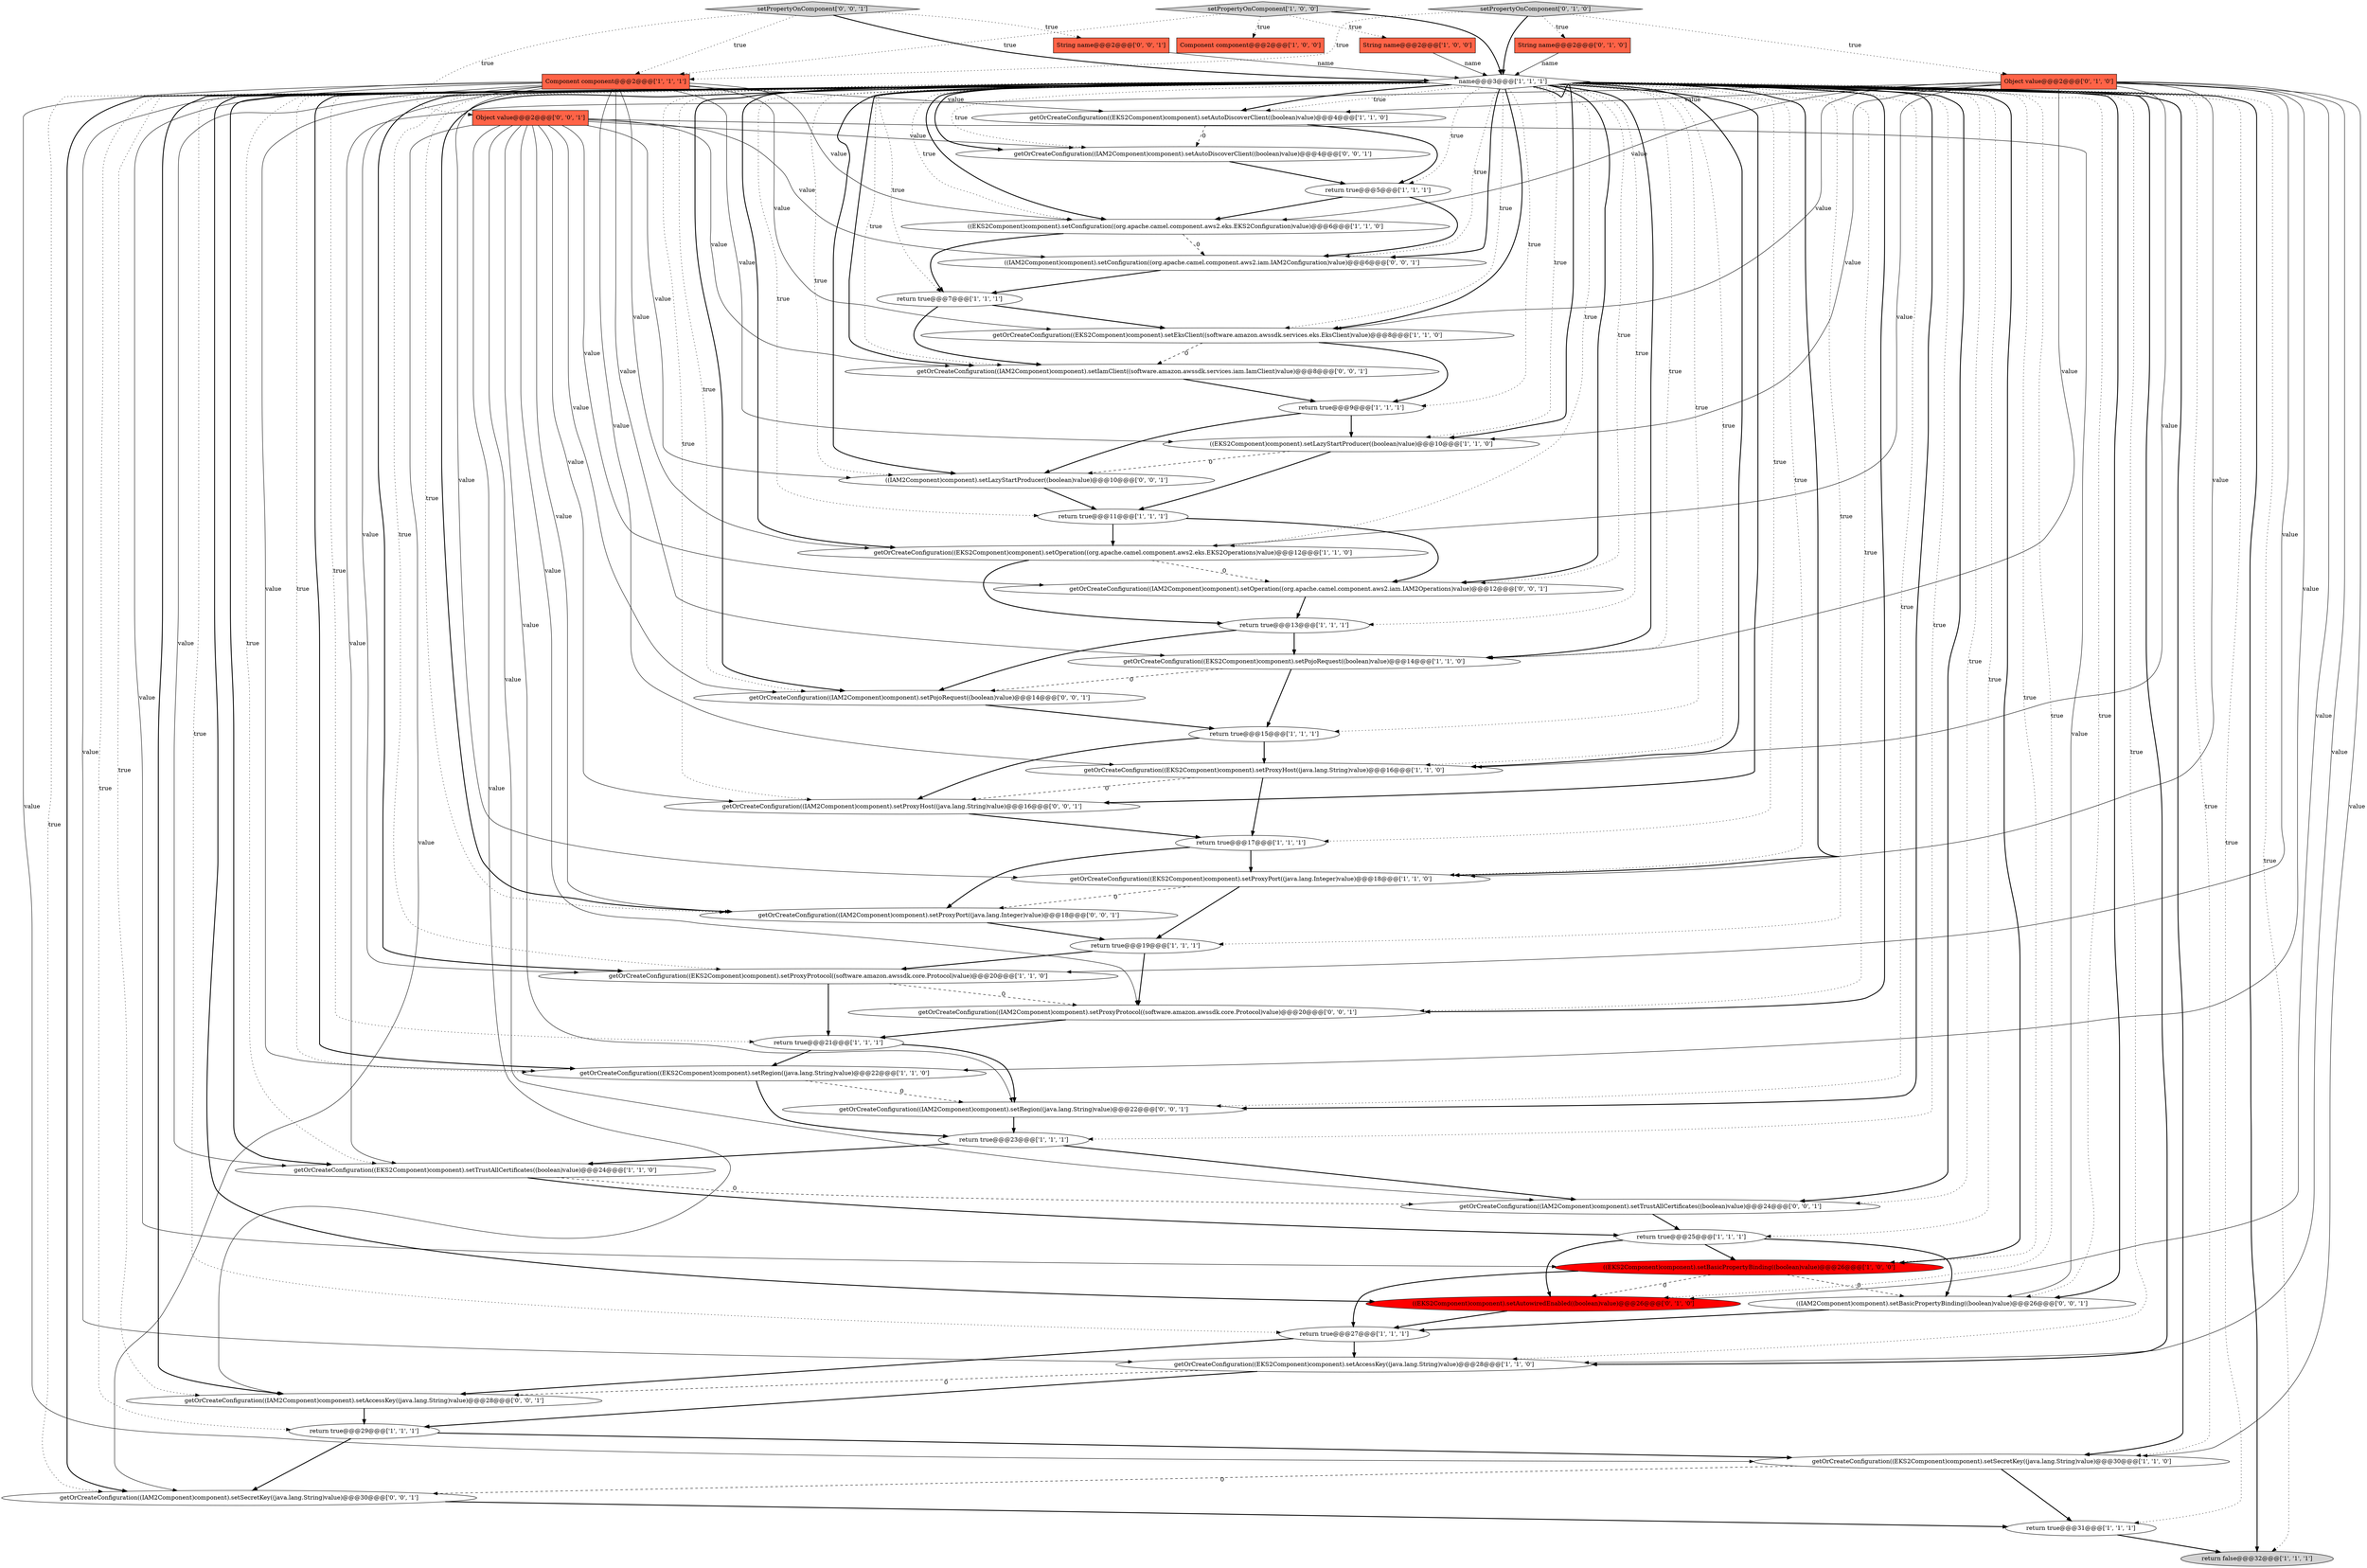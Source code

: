 digraph {
30 [style = filled, label = "return true@@@7@@@['1', '1', '1']", fillcolor = white, shape = ellipse image = "AAA0AAABBB1BBB"];
40 [style = filled, label = "getOrCreateConfiguration((IAM2Component)component).setSecretKey((java.lang.String)value)@@@30@@@['0', '0', '1']", fillcolor = white, shape = ellipse image = "AAA0AAABBB3BBB"];
49 [style = filled, label = "getOrCreateConfiguration((IAM2Component)component).setProxyPort((java.lang.Integer)value)@@@18@@@['0', '0', '1']", fillcolor = white, shape = ellipse image = "AAA0AAABBB3BBB"];
9 [style = filled, label = "return true@@@31@@@['1', '1', '1']", fillcolor = white, shape = ellipse image = "AAA0AAABBB1BBB"];
46 [style = filled, label = "getOrCreateConfiguration((IAM2Component)component).setPojoRequest((boolean)value)@@@14@@@['0', '0', '1']", fillcolor = white, shape = ellipse image = "AAA0AAABBB3BBB"];
22 [style = filled, label = "Component component@@@2@@@['1', '0', '0']", fillcolor = tomato, shape = box image = "AAA0AAABBB1BBB"];
52 [style = filled, label = "getOrCreateConfiguration((IAM2Component)component).setAutoDiscoverClient((boolean)value)@@@4@@@['0', '0', '1']", fillcolor = white, shape = ellipse image = "AAA0AAABBB3BBB"];
54 [style = filled, label = "getOrCreateConfiguration((IAM2Component)component).setProxyHost((java.lang.String)value)@@@16@@@['0', '0', '1']", fillcolor = white, shape = ellipse image = "AAA0AAABBB3BBB"];
27 [style = filled, label = "return false@@@32@@@['1', '1', '1']", fillcolor = lightgray, shape = ellipse image = "AAA0AAABBB1BBB"];
28 [style = filled, label = "return true@@@9@@@['1', '1', '1']", fillcolor = white, shape = ellipse image = "AAA0AAABBB1BBB"];
29 [style = filled, label = "getOrCreateConfiguration((EKS2Component)component).setOperation((org.apache.camel.component.aws2.eks.EKS2Operations)value)@@@12@@@['1', '1', '0']", fillcolor = white, shape = ellipse image = "AAA0AAABBB1BBB"];
4 [style = filled, label = "getOrCreateConfiguration((EKS2Component)component).setAutoDiscoverClient((boolean)value)@@@4@@@['1', '1', '0']", fillcolor = white, shape = ellipse image = "AAA0AAABBB1BBB"];
12 [style = filled, label = "getOrCreateConfiguration((EKS2Component)component).setEksClient((software.amazon.awssdk.services.eks.EksClient)value)@@@8@@@['1', '1', '0']", fillcolor = white, shape = ellipse image = "AAA0AAABBB1BBB"];
2 [style = filled, label = "return true@@@23@@@['1', '1', '1']", fillcolor = white, shape = ellipse image = "AAA0AAABBB1BBB"];
14 [style = filled, label = "getOrCreateConfiguration((EKS2Component)component).setProxyHost((java.lang.String)value)@@@16@@@['1', '1', '0']", fillcolor = white, shape = ellipse image = "AAA0AAABBB1BBB"];
25 [style = filled, label = "((EKS2Component)component).setBasicPropertyBinding((boolean)value)@@@26@@@['1', '0', '0']", fillcolor = red, shape = ellipse image = "AAA1AAABBB1BBB"];
39 [style = filled, label = "String name@@@2@@@['0', '0', '1']", fillcolor = tomato, shape = box image = "AAA0AAABBB3BBB"];
15 [style = filled, label = "getOrCreateConfiguration((EKS2Component)component).setProxyPort((java.lang.Integer)value)@@@18@@@['1', '1', '0']", fillcolor = white, shape = ellipse image = "AAA0AAABBB1BBB"];
1 [style = filled, label = "return true@@@17@@@['1', '1', '1']", fillcolor = white, shape = ellipse image = "AAA0AAABBB1BBB"];
45 [style = filled, label = "getOrCreateConfiguration((IAM2Component)component).setAccessKey((java.lang.String)value)@@@28@@@['0', '0', '1']", fillcolor = white, shape = ellipse image = "AAA0AAABBB3BBB"];
20 [style = filled, label = "String name@@@2@@@['1', '0', '0']", fillcolor = tomato, shape = box image = "AAA0AAABBB1BBB"];
16 [style = filled, label = "getOrCreateConfiguration((EKS2Component)component).setTrustAllCertificates((boolean)value)@@@24@@@['1', '1', '0']", fillcolor = white, shape = ellipse image = "AAA0AAABBB1BBB"];
32 [style = filled, label = "return true@@@13@@@['1', '1', '1']", fillcolor = white, shape = ellipse image = "AAA0AAABBB1BBB"];
36 [style = filled, label = "String name@@@2@@@['0', '1', '0']", fillcolor = tomato, shape = box image = "AAA0AAABBB2BBB"];
17 [style = filled, label = "getOrCreateConfiguration((EKS2Component)component).setAccessKey((java.lang.String)value)@@@28@@@['1', '1', '0']", fillcolor = white, shape = ellipse image = "AAA0AAABBB1BBB"];
35 [style = filled, label = "Object value@@@2@@@['0', '1', '0']", fillcolor = tomato, shape = box image = "AAA0AAABBB2BBB"];
31 [style = filled, label = "return true@@@21@@@['1', '1', '1']", fillcolor = white, shape = ellipse image = "AAA0AAABBB1BBB"];
33 [style = filled, label = "return true@@@15@@@['1', '1', '1']", fillcolor = white, shape = ellipse image = "AAA0AAABBB1BBB"];
0 [style = filled, label = "return true@@@19@@@['1', '1', '1']", fillcolor = white, shape = ellipse image = "AAA0AAABBB1BBB"];
50 [style = filled, label = "getOrCreateConfiguration((IAM2Component)component).setTrustAllCertificates((boolean)value)@@@24@@@['0', '0', '1']", fillcolor = white, shape = ellipse image = "AAA0AAABBB3BBB"];
11 [style = filled, label = "return true@@@11@@@['1', '1', '1']", fillcolor = white, shape = ellipse image = "AAA0AAABBB1BBB"];
37 [style = filled, label = "setPropertyOnComponent['0', '1', '0']", fillcolor = lightgray, shape = diamond image = "AAA0AAABBB2BBB"];
6 [style = filled, label = "name@@@3@@@['1', '1', '1']", fillcolor = white, shape = diamond image = "AAA0AAABBB1BBB"];
3 [style = filled, label = "return true@@@25@@@['1', '1', '1']", fillcolor = white, shape = ellipse image = "AAA0AAABBB1BBB"];
51 [style = filled, label = "setPropertyOnComponent['0', '0', '1']", fillcolor = lightgray, shape = diamond image = "AAA0AAABBB3BBB"];
5 [style = filled, label = "((EKS2Component)component).setConfiguration((org.apache.camel.component.aws2.eks.EKS2Configuration)value)@@@6@@@['1', '1', '0']", fillcolor = white, shape = ellipse image = "AAA0AAABBB1BBB"];
18 [style = filled, label = "getOrCreateConfiguration((EKS2Component)component).setSecretKey((java.lang.String)value)@@@30@@@['1', '1', '0']", fillcolor = white, shape = ellipse image = "AAA0AAABBB1BBB"];
48 [style = filled, label = "((IAM2Component)component).setLazyStartProducer((boolean)value)@@@10@@@['0', '0', '1']", fillcolor = white, shape = ellipse image = "AAA0AAABBB3BBB"];
26 [style = filled, label = "Component component@@@2@@@['1', '1', '1']", fillcolor = tomato, shape = box image = "AAA0AAABBB1BBB"];
43 [style = filled, label = "getOrCreateConfiguration((IAM2Component)component).setRegion((java.lang.String)value)@@@22@@@['0', '0', '1']", fillcolor = white, shape = ellipse image = "AAA0AAABBB3BBB"];
19 [style = filled, label = "setPropertyOnComponent['1', '0', '0']", fillcolor = lightgray, shape = diamond image = "AAA0AAABBB1BBB"];
44 [style = filled, label = "getOrCreateConfiguration((IAM2Component)component).setOperation((org.apache.camel.component.aws2.iam.IAM2Operations)value)@@@12@@@['0', '0', '1']", fillcolor = white, shape = ellipse image = "AAA0AAABBB3BBB"];
34 [style = filled, label = "((EKS2Component)component).setAutowiredEnabled((boolean)value)@@@26@@@['0', '1', '0']", fillcolor = red, shape = ellipse image = "AAA1AAABBB2BBB"];
8 [style = filled, label = "return true@@@29@@@['1', '1', '1']", fillcolor = white, shape = ellipse image = "AAA0AAABBB1BBB"];
13 [style = filled, label = "((EKS2Component)component).setLazyStartProducer((boolean)value)@@@10@@@['1', '1', '0']", fillcolor = white, shape = ellipse image = "AAA0AAABBB1BBB"];
42 [style = filled, label = "getOrCreateConfiguration((IAM2Component)component).setIamClient((software.amazon.awssdk.services.iam.IamClient)value)@@@8@@@['0', '0', '1']", fillcolor = white, shape = ellipse image = "AAA0AAABBB3BBB"];
47 [style = filled, label = "((IAM2Component)component).setBasicPropertyBinding((boolean)value)@@@26@@@['0', '0', '1']", fillcolor = white, shape = ellipse image = "AAA0AAABBB3BBB"];
23 [style = filled, label = "return true@@@5@@@['1', '1', '1']", fillcolor = white, shape = ellipse image = "AAA0AAABBB1BBB"];
41 [style = filled, label = "((IAM2Component)component).setConfiguration((org.apache.camel.component.aws2.iam.IAM2Configuration)value)@@@6@@@['0', '0', '1']", fillcolor = white, shape = ellipse image = "AAA0AAABBB3BBB"];
38 [style = filled, label = "Object value@@@2@@@['0', '0', '1']", fillcolor = tomato, shape = box image = "AAA0AAABBB3BBB"];
10 [style = filled, label = "getOrCreateConfiguration((EKS2Component)component).setPojoRequest((boolean)value)@@@14@@@['1', '1', '0']", fillcolor = white, shape = ellipse image = "AAA0AAABBB1BBB"];
53 [style = filled, label = "getOrCreateConfiguration((IAM2Component)component).setProxyProtocol((software.amazon.awssdk.core.Protocol)value)@@@20@@@['0', '0', '1']", fillcolor = white, shape = ellipse image = "AAA0AAABBB3BBB"];
7 [style = filled, label = "getOrCreateConfiguration((EKS2Component)component).setRegion((java.lang.String)value)@@@22@@@['1', '1', '0']", fillcolor = white, shape = ellipse image = "AAA0AAABBB1BBB"];
24 [style = filled, label = "getOrCreateConfiguration((EKS2Component)component).setProxyProtocol((software.amazon.awssdk.core.Protocol)value)@@@20@@@['1', '1', '0']", fillcolor = white, shape = ellipse image = "AAA0AAABBB1BBB"];
21 [style = filled, label = "return true@@@27@@@['1', '1', '1']", fillcolor = white, shape = ellipse image = "AAA0AAABBB1BBB"];
6->43 [style = bold, label=""];
6->31 [style = dotted, label="true"];
38->52 [style = solid, label="value"];
26->17 [style = solid, label="value"];
26->16 [style = solid, label="value"];
6->1 [style = dotted, label="true"];
38->42 [style = solid, label="value"];
11->29 [style = bold, label=""];
6->32 [style = dotted, label="true"];
49->0 [style = bold, label=""];
35->10 [style = solid, label="value"];
51->26 [style = dotted, label="true"];
8->40 [style = bold, label=""];
6->29 [style = bold, label=""];
3->34 [style = bold, label=""];
35->16 [style = solid, label="value"];
0->53 [style = bold, label=""];
6->18 [style = dotted, label="true"];
6->48 [style = dotted, label="true"];
15->0 [style = bold, label=""];
0->24 [style = bold, label=""];
26->25 [style = solid, label="value"];
6->41 [style = bold, label=""];
37->36 [style = dotted, label="true"];
26->10 [style = solid, label="value"];
38->54 [style = solid, label="value"];
6->0 [style = dotted, label="true"];
6->11 [style = dotted, label="true"];
38->44 [style = solid, label="value"];
5->30 [style = bold, label=""];
6->3 [style = dotted, label="true"];
6->46 [style = bold, label=""];
5->41 [style = dashed, label="0"];
26->15 [style = solid, label="value"];
25->21 [style = bold, label=""];
6->15 [style = dotted, label="true"];
2->16 [style = bold, label=""];
16->3 [style = bold, label=""];
52->23 [style = bold, label=""];
12->28 [style = bold, label=""];
38->53 [style = solid, label="value"];
25->34 [style = dashed, label="0"];
8->18 [style = bold, label=""];
6->54 [style = bold, label=""];
6->13 [style = dotted, label="true"];
38->40 [style = solid, label="value"];
30->42 [style = bold, label=""];
11->44 [style = bold, label=""];
50->3 [style = bold, label=""];
7->43 [style = dashed, label="0"];
6->49 [style = bold, label=""];
1->49 [style = bold, label=""];
36->6 [style = solid, label="name"];
38->45 [style = solid, label="value"];
19->6 [style = bold, label=""];
17->45 [style = dashed, label="0"];
13->11 [style = bold, label=""];
26->14 [style = solid, label="value"];
32->10 [style = bold, label=""];
35->5 [style = solid, label="value"];
35->18 [style = solid, label="value"];
21->45 [style = bold, label=""];
6->4 [style = bold, label=""];
6->53 [style = bold, label=""];
6->14 [style = dotted, label="true"];
41->30 [style = bold, label=""];
35->12 [style = solid, label="value"];
6->54 [style = dotted, label="true"];
6->29 [style = dotted, label="true"];
26->5 [style = solid, label="value"];
29->32 [style = bold, label=""];
7->2 [style = bold, label=""];
6->25 [style = dotted, label="true"];
6->43 [style = dotted, label="true"];
35->17 [style = solid, label="value"];
19->22 [style = dotted, label="true"];
6->49 [style = dotted, label="true"];
18->9 [style = bold, label=""];
6->7 [style = dotted, label="true"];
44->32 [style = bold, label=""];
35->4 [style = solid, label="value"];
46->33 [style = bold, label=""];
4->52 [style = dashed, label="0"];
6->42 [style = dotted, label="true"];
35->15 [style = solid, label="value"];
6->12 [style = dotted, label="true"];
6->7 [style = bold, label=""];
6->33 [style = dotted, label="true"];
6->47 [style = bold, label=""];
4->23 [style = bold, label=""];
19->26 [style = dotted, label="true"];
6->48 [style = bold, label=""];
6->47 [style = dotted, label="true"];
6->40 [style = dotted, label="true"];
6->17 [style = bold, label=""];
17->8 [style = bold, label=""];
18->40 [style = dashed, label="0"];
6->24 [style = dotted, label="true"];
32->46 [style = bold, label=""];
23->5 [style = bold, label=""];
6->34 [style = bold, label=""];
26->4 [style = solid, label="value"];
6->25 [style = bold, label=""];
6->18 [style = bold, label=""];
51->39 [style = dotted, label="true"];
6->42 [style = bold, label=""];
35->34 [style = solid, label="value"];
3->47 [style = bold, label=""];
6->24 [style = bold, label=""];
43->2 [style = bold, label=""];
40->9 [style = bold, label=""];
51->6 [style = bold, label=""];
25->47 [style = dashed, label="0"];
23->41 [style = bold, label=""];
13->48 [style = dashed, label="0"];
6->44 [style = bold, label=""];
6->50 [style = dotted, label="true"];
31->7 [style = bold, label=""];
38->50 [style = solid, label="value"];
6->15 [style = bold, label=""];
9->27 [style = bold, label=""];
6->10 [style = dotted, label="true"];
10->46 [style = dashed, label="0"];
37->35 [style = dotted, label="true"];
6->27 [style = bold, label=""];
6->5 [style = bold, label=""];
26->13 [style = solid, label="value"];
6->2 [style = dotted, label="true"];
30->12 [style = bold, label=""];
12->42 [style = dashed, label="0"];
6->9 [style = dotted, label="true"];
24->31 [style = bold, label=""];
35->13 [style = solid, label="value"];
6->8 [style = dotted, label="true"];
37->26 [style = dotted, label="true"];
48->11 [style = bold, label=""];
6->13 [style = bold, label=""];
6->10 [style = bold, label=""];
45->8 [style = bold, label=""];
26->12 [style = solid, label="value"];
31->43 [style = bold, label=""];
14->54 [style = dashed, label="0"];
10->33 [style = bold, label=""];
47->21 [style = bold, label=""];
6->21 [style = dotted, label="true"];
6->27 [style = dotted, label="true"];
42->28 [style = bold, label=""];
38->43 [style = solid, label="value"];
6->46 [style = dotted, label="true"];
26->24 [style = solid, label="value"];
34->21 [style = bold, label=""];
20->6 [style = solid, label="name"];
35->7 [style = solid, label="value"];
6->12 [style = bold, label=""];
6->30 [style = dotted, label="true"];
26->18 [style = solid, label="value"];
6->53 [style = dotted, label="true"];
33->14 [style = bold, label=""];
35->24 [style = solid, label="value"];
38->46 [style = solid, label="value"];
3->25 [style = bold, label=""];
19->20 [style = dotted, label="true"];
1->15 [style = bold, label=""];
38->48 [style = solid, label="value"];
6->23 [style = dotted, label="true"];
35->29 [style = solid, label="value"];
28->13 [style = bold, label=""];
6->41 [style = dotted, label="true"];
53->31 [style = bold, label=""];
37->6 [style = bold, label=""];
2->50 [style = bold, label=""];
6->17 [style = dotted, label="true"];
26->7 [style = solid, label="value"];
35->14 [style = solid, label="value"];
38->47 [style = solid, label="value"];
14->1 [style = bold, label=""];
6->44 [style = dotted, label="true"];
6->52 [style = bold, label=""];
6->28 [style = dotted, label="true"];
29->44 [style = dashed, label="0"];
6->14 [style = bold, label=""];
24->53 [style = dashed, label="0"];
38->41 [style = solid, label="value"];
51->38 [style = dotted, label="true"];
39->6 [style = solid, label="name"];
6->4 [style = dotted, label="true"];
6->16 [style = bold, label=""];
6->40 [style = bold, label=""];
15->49 [style = dashed, label="0"];
6->50 [style = bold, label=""];
16->50 [style = dashed, label="0"];
6->34 [style = dotted, label="true"];
6->52 [style = dotted, label="true"];
28->48 [style = bold, label=""];
6->45 [style = dotted, label="true"];
38->49 [style = solid, label="value"];
6->45 [style = bold, label=""];
33->54 [style = bold, label=""];
26->29 [style = solid, label="value"];
21->17 [style = bold, label=""];
6->16 [style = dotted, label="true"];
6->5 [style = dotted, label="true"];
54->1 [style = bold, label=""];
}
